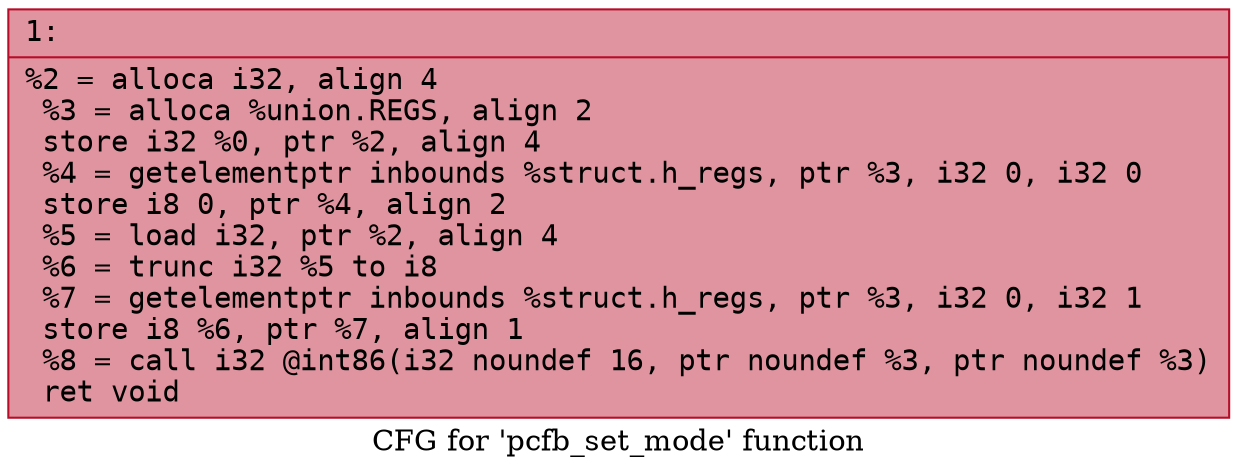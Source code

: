 digraph "CFG for 'pcfb_set_mode' function" {
	label="CFG for 'pcfb_set_mode' function";

	Node0x6000021edf40 [shape=record,color="#b70d28ff", style=filled, fillcolor="#b70d2870" fontname="Courier",label="{1:\l|  %2 = alloca i32, align 4\l  %3 = alloca %union.REGS, align 2\l  store i32 %0, ptr %2, align 4\l  %4 = getelementptr inbounds %struct.h_regs, ptr %3, i32 0, i32 0\l  store i8 0, ptr %4, align 2\l  %5 = load i32, ptr %2, align 4\l  %6 = trunc i32 %5 to i8\l  %7 = getelementptr inbounds %struct.h_regs, ptr %3, i32 0, i32 1\l  store i8 %6, ptr %7, align 1\l  %8 = call i32 @int86(i32 noundef 16, ptr noundef %3, ptr noundef %3)\l  ret void\l}"];
}
